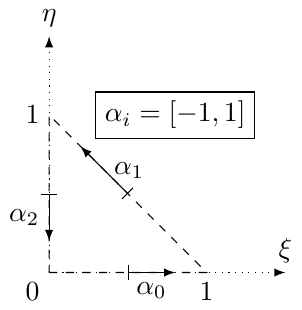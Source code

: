 \documentclass{standalone}

\usepackage{tikz}

\begin{document}
\begin{tikzpicture}[scale=2]
    \draw[dotted, -latex] (0,0) -- (1.5,0) node[above]{$\xi$};
    \draw[dotted,-latex] (0,0) -- (0,1.5) node[above]{$\eta$};
    \draw[dashed] (0,0) node[below left]{$0$} -- (1,0) node[below]{$1$} -- (0,1) node[left]{$1$} -- (0,0);
    \draw[|-latex] (0.5,0) -- (0.8,0.0) node[midway, below] {$\alpha_0$};
    \draw[|-latex] (.5,.5) -- (0.2,0.8) node[midway, right] {$\alpha_1$};
    \draw[|-latex] (0,.5) -- (0.0,0.2) node[midway, left]  {$\alpha_2$};
    \node[rectangle, draw] at (.8,1) {$\alpha_i = [-1,1]$};
\end{tikzpicture}
\end{document}
